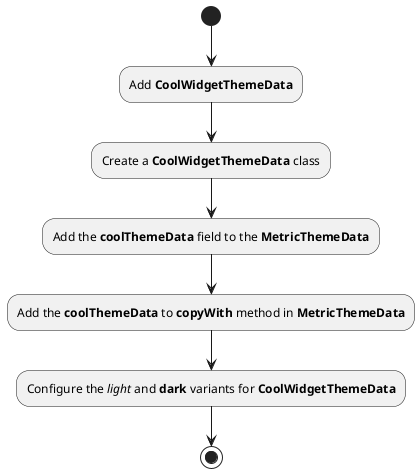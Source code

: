 @startuml add_theme_data_diagram
(*) --> "Add **CoolWidgetThemeData**"
--> "Create a **CoolWidgetThemeData** class"
--> "Add the **coolThemeData** field to the **MetricThemeData**"
--> "Add the **coolThemeData** to **copyWith** method in **MetricThemeData**"
--> "Configure the //light// and **dark** variants for **CoolWidgetThemeData**"
--> (*)
@enduml
